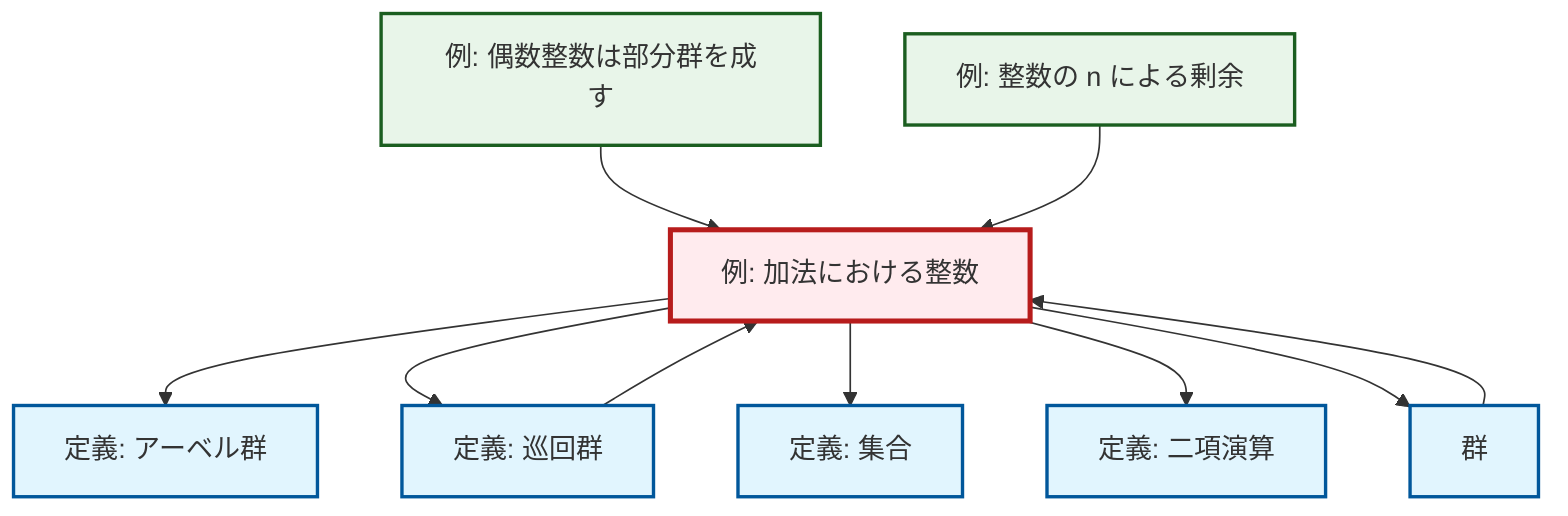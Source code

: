 graph TD
    classDef definition fill:#e1f5fe,stroke:#01579b,stroke-width:2px
    classDef theorem fill:#f3e5f5,stroke:#4a148c,stroke-width:2px
    classDef axiom fill:#fff3e0,stroke:#e65100,stroke-width:2px
    classDef example fill:#e8f5e9,stroke:#1b5e20,stroke-width:2px
    classDef current fill:#ffebee,stroke:#b71c1c,stroke-width:3px
    def-binary-operation["定義: 二項演算"]:::definition
    ex-integers-addition["例: 加法における整数"]:::example
    def-abelian-group["定義: アーベル群"]:::definition
    def-group["群"]:::definition
    def-set["定義: 集合"]:::definition
    ex-quotient-integers-mod-n["例: 整数の n による剰余"]:::example
    ex-even-integers-subgroup["例: 偶数整数は部分群を成す"]:::example
    def-cyclic-group["定義: 巡回群"]:::definition
    ex-even-integers-subgroup --> ex-integers-addition
    ex-integers-addition --> def-abelian-group
    ex-integers-addition --> def-cyclic-group
    def-cyclic-group --> ex-integers-addition
    ex-integers-addition --> def-set
    ex-quotient-integers-mod-n --> ex-integers-addition
    ex-integers-addition --> def-binary-operation
    ex-integers-addition --> def-group
    def-group --> ex-integers-addition
    class ex-integers-addition current